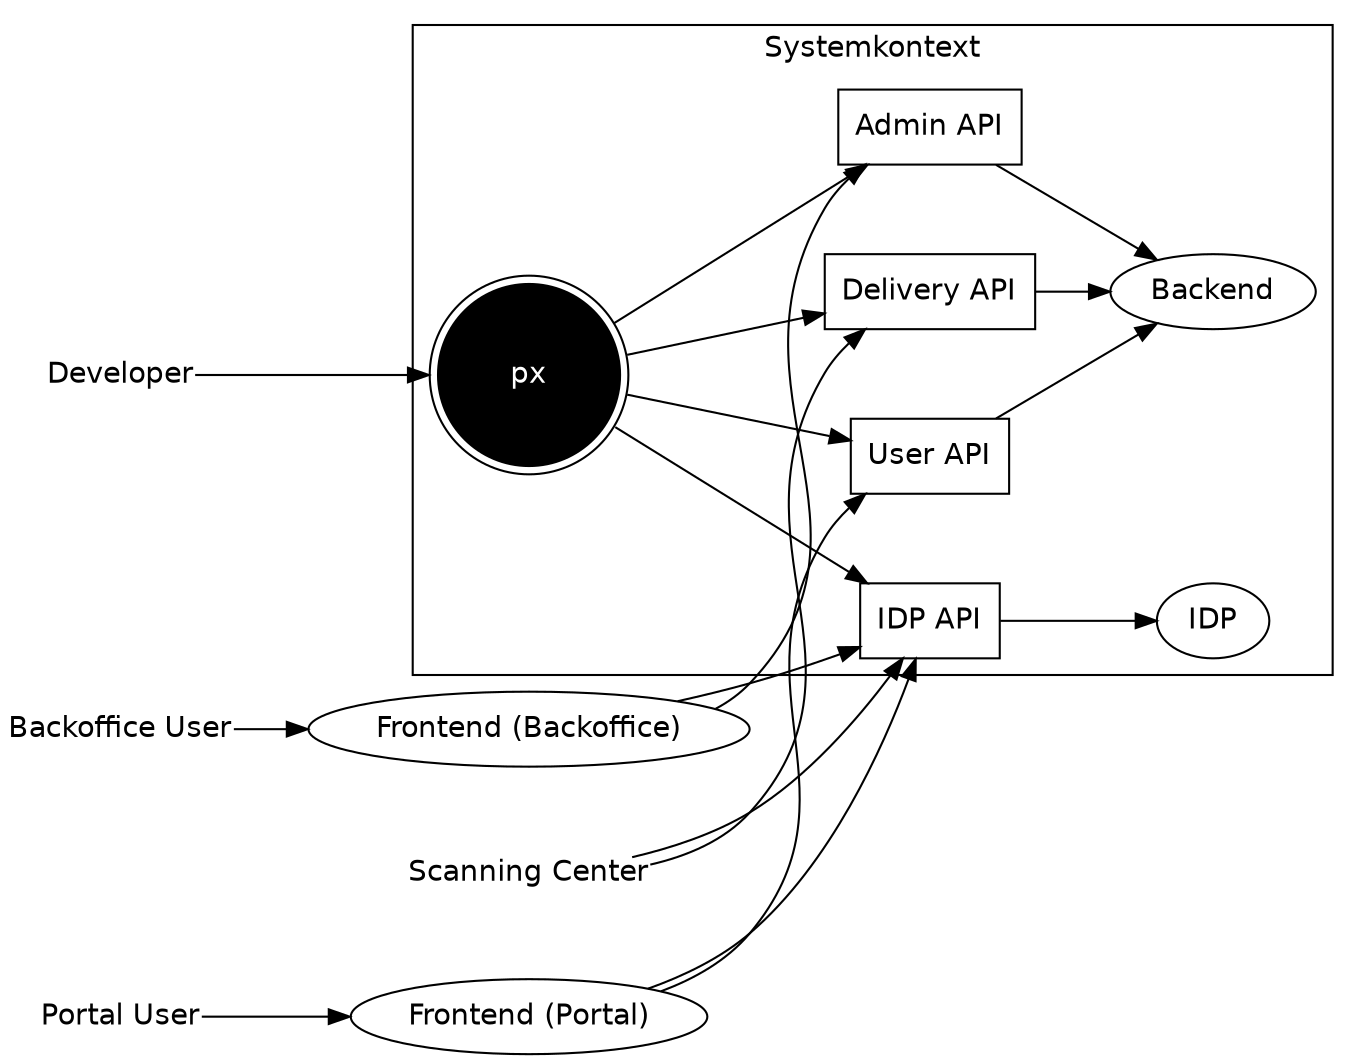 digraph kontextdiagramm {

	rankdir="LR";
	dpi="150";

	graph [fontname="DejaVu Sans", nodesep="0.6"];
	node [fontname="DejaVu Sans"];
	edge [fontname="DejaVu Sans"];

	subgraph cluster_systemkontext {
		fontname="DejaVu Sans";
		label="Systemkontext";

		"IDP" [shape="ellipse"];
		"IDP API" [shape="box"];

		"Backend" [shape="ellipse"];
		"User API" [shape="box"];
		"Delivery API" [shape="box"];
		"Admin API" [shape="box"];

		"px" [shape="doublecircle",style="filled",fillcolor="black",fontcolor="white",margin="0.3"];
	}

	"Frontend (Portal)" [shape="ellipse"];
	"Frontend (Backoffice)" [shape="ellipse"];

	"Portal User" [shape="plain"];
	"Backoffice User" [shape="plain"];
	"Scanning Center" [shape="plain"];
	"Developer" [shape="plain"];

	"IDP API" -> "IDP";
	"Frontend (Portal)" -> "IDP API";
	"Frontend (Backoffice)" -> "IDP API";
	"Scanning Center" -> "IDP API";

	"Portal User" -> "Frontend (Portal)" -> "User API" -> "Backend";
	"Backoffice User" -> "Frontend (Backoffice)" -> "Admin API" -> "Backend";
	"Scanning Center" -> "Delivery API" -> "Backend";

	"Developer" -> "px";
	"px" -> "IDP API";
	"px" -> "User API";
	"px" -> "Admin API";
	"px" -> "Delivery API";
}
